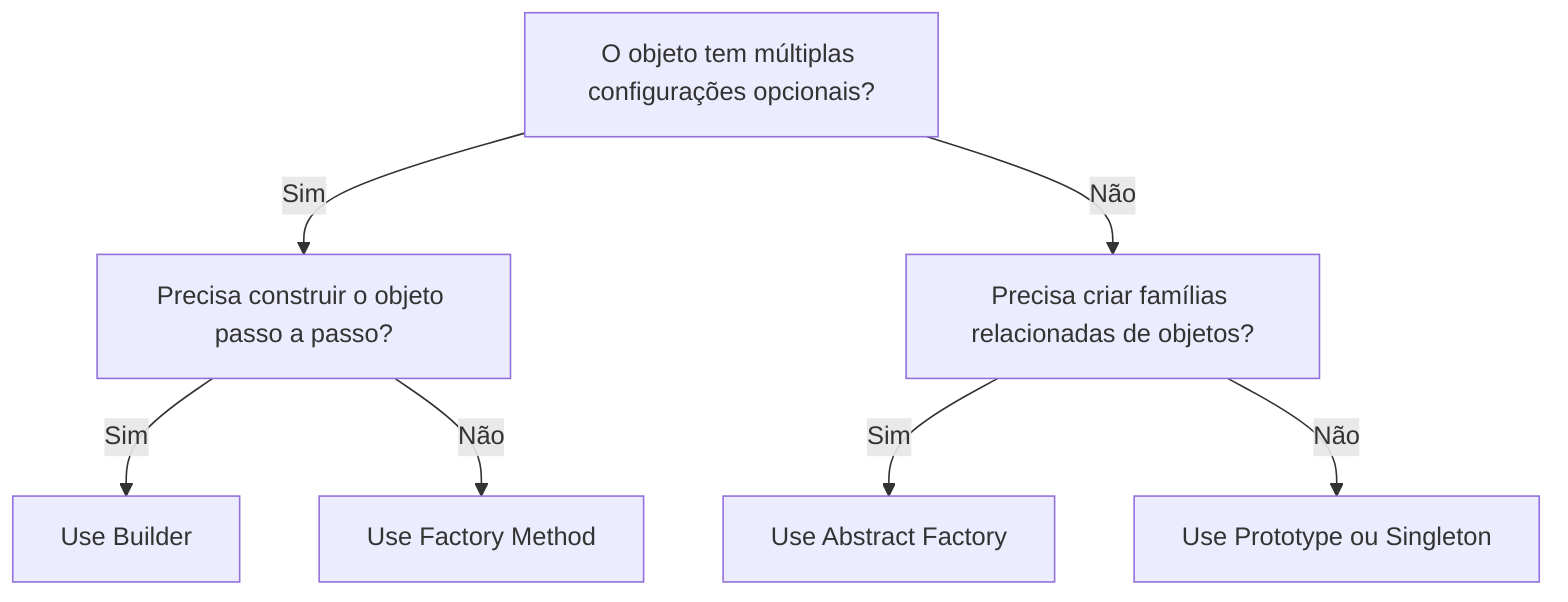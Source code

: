 flowchart TD
    A["O objeto tem múltiplas configurações opcionais?"] -->|Sim| B["Precisa construir o objeto passo a passo?"]
    A -->|Não| C["Precisa criar famílias relacionadas de objetos?"]
    B -->|Sim| D["Use Builder"]
    B -->|Não| E["Use Factory Method"]
    C -->|Sim| F["Use Abstract Factory"]
    C -->|Não| G["Use Prototype ou Singleton"]